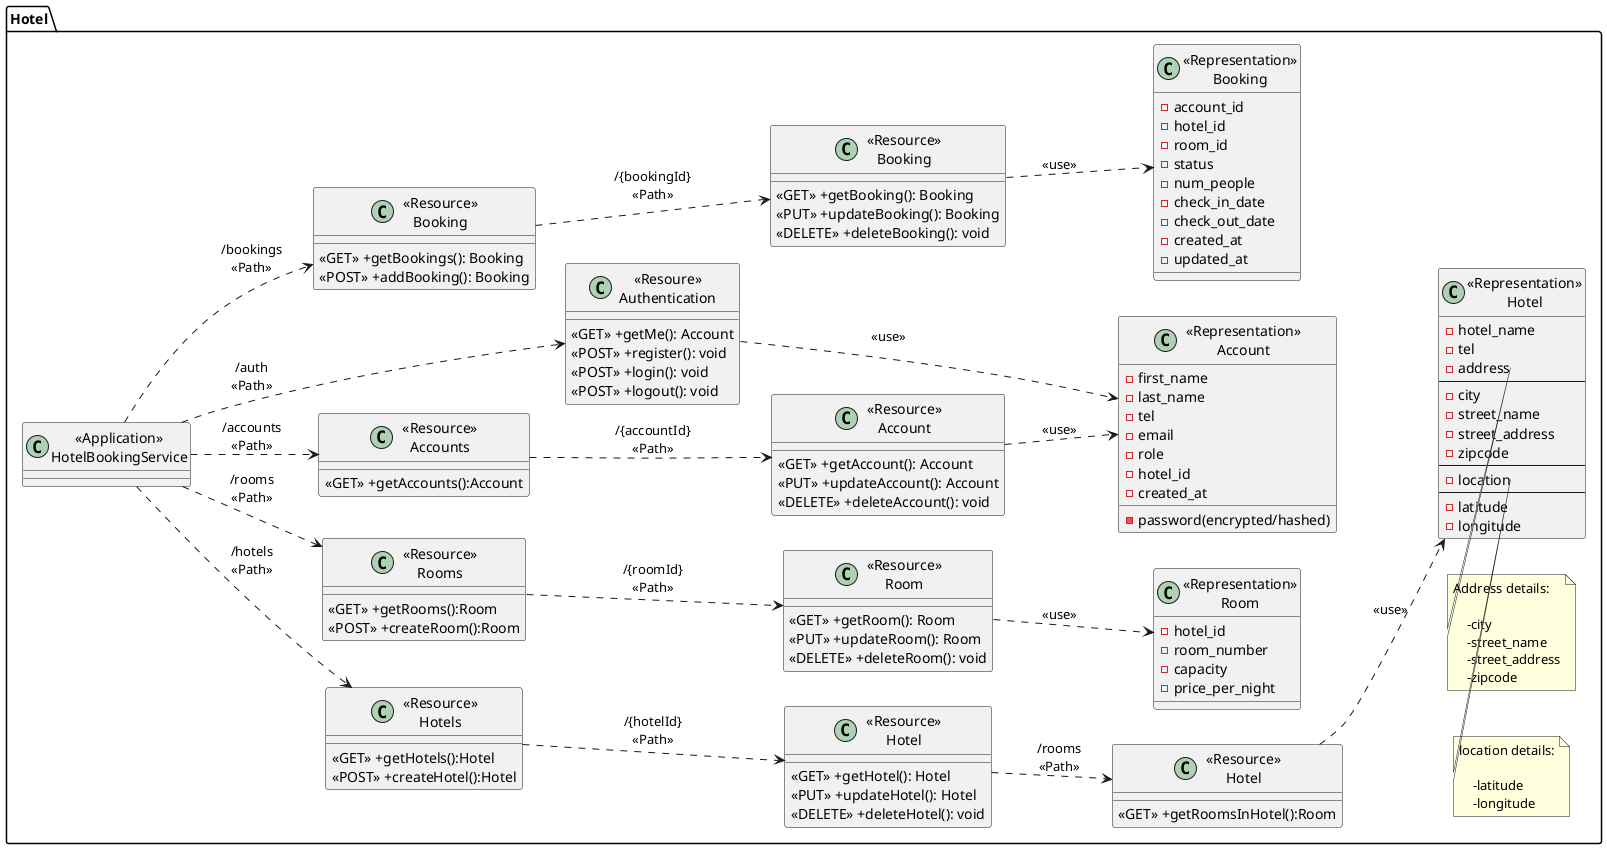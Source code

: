 @startuml Hotelclass
left to right direction
package "Hotel"{
    class "<<Application>>\nHotelBookingService" as HotelBookingService{}

    class "<<Resource>>\nHotels" as ResourceHotels{
        <<GET>> +getHotels():Hotel
        <<POST>> +createHotel():Hotel
    }

    class "<<Resource>>\nHotel" as ResourceHotel {
        <<GET>> +getHotel(): Hotel
        <<PUT>> +updateHotel(): Hotel
        <<DELETE>> +deleteHotel(): void
    }
' Add this part
    class "<<Resource>>\nHotel" as ResourceRoomsInHotel {
        <<GET>> +getRoomsInHotel():Room
    }

    class "<<Resource>>\nRooms" as ResourceRooms{
        <<GET>> +getRooms():Room
        <<POST>> +createRoom():Room
    }

    class "<<Resource>>\nRoom" as ResourceRoom {
        <<GET>> +getRoom(): Room
        <<PUT>> +updateRoom(): Room
        <<DELETE>> +deleteRoom(): void
    }

    class "<<Resource>>\nAccounts" as ResourceAccounts{
        <<GET>> +getAccounts():Account
    }

    class "<<Resource>>\nAccount" as ResourceAccount {
        <<GET>> +getAccount(): Account
        <<PUT>> +updateAccount(): Account
        <<DELETE>> +deleteAccount(): void
    }

    class "<<Resource>>\nBooking" as ResourceBookings {
        <<GET>> +getBookings(): Booking
        <<POST>> +addBooking(): Booking
    }

    class "<<Resource>>\nBooking" as ResourceBooking {
        <<GET>> +getBooking(): Booking
        <<PUT>> +updateBooking(): Booking
        <<DELETE>> +deleteBooking(): void
    }

    class "<<Resoure>>\nAuthentication" as ResourceAuthentication {
        <<GET>> +getMe(): Account
        <<POST>> +register(): void
        <<POST>> +login(): void
        <<POST>> +logout(): void
    }

    class "<<Representation>>\nBooking" as RepresentationBooking {
        -account_id
        -hotel_id
        -room_id
        -status
        -num_people
        -check_in_date
        -check_out_date
        -created_at
        -updated_at
    }

    class "<<Representation>>\nHotel" as RepresentationHotel {
        -hotel_name
        -tel
        -address
        --
        -city
        -street_name
        -street_address
        -zipcode
        --
        -location
        --
        -latitude
        -longitude
    }

        class "<<Representation>>\nRoom" as RepresentationRoom {
        -hotel_id
        -room_number
        -capacity
        -price_per_night
    }
        class "<<Representation>>\nAccount" as Account {
        -first_name
        -last_name
        -tel
        -email
        -password(encrypted/hashed)
        -role
        -hotel_id
        -created_at
        }
        

note right of RepresentationHotel::address
    Address details:
        
        -city
        -street_name
        -street_address
        -zipcode
end note

note left of RepresentationHotel::location
    location details:
        
        -latitude
        -longitude
end note
}

HotelBookingService ..> ResourceHotels:"/hotels\n<<Path>>"
HotelBookingService ..> ResourceRooms:"/rooms\n<<Path>>"
HotelBookingService ..> ResourceAccounts:"/accounts\n<<Path>>"
HotelBookingService ..> ResourceBookings:"/bookings\n<<Path>>"
HotelBookingService ..> ResourceAuthentication:"/auth\n<<Path>>"

ResourceHotels ..> ResourceHotel: "/{hotelId}\n<<Path>>"
ResourceHotel ..> ResourceRoomsInHotel: "/rooms\n<<Path>>"
ResourceRoomsInHotel ..> RepresentationHotel: "<<use>>"

ResourceRooms ..> ResourceRoom: "/{roomId}\n<<Path>>"
ResourceRoom ..> RepresentationRoom: "<<use>>"

ResourceAccounts ..> ResourceAccount: "/{accountId}\n<<Path>>"
ResourceAccount ..> Account: "<<use>>"

ResourceBookings ..> ResourceBooking: "/{bookingId}\n<<Path>>"
ResourceBooking ..> RepresentationBooking: "<<use>>"

ResourceAuthentication ..> Account: "<<use>>"

@enduml